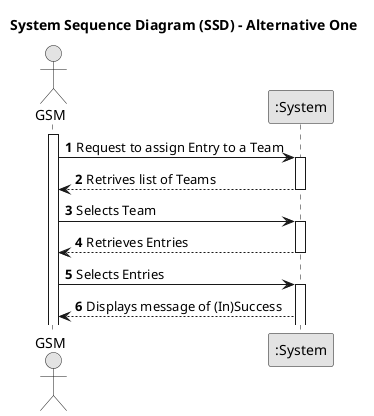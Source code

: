 @startuml
skinparam monochrome true
skinparam packageStyle rectangle
skinparam shadowing false

title System Sequence Diagram (SSD) - Alternative One

autonumber

actor "GSM" as GSM
participant ":System" as System

activate GSM
    GSM -> System : Request to assign Entry to a Team
    activate System
        System --> GSM : Retrives list of Teams
    deactivate System
    GSM -> System : Selects Team
    activate System
        System --> GSM: Retrieves Entries
    deactivate System
    GSM -> System : Selects Entries
    activate System
        System --> GSM: Displays message of (In)Success


@enduml